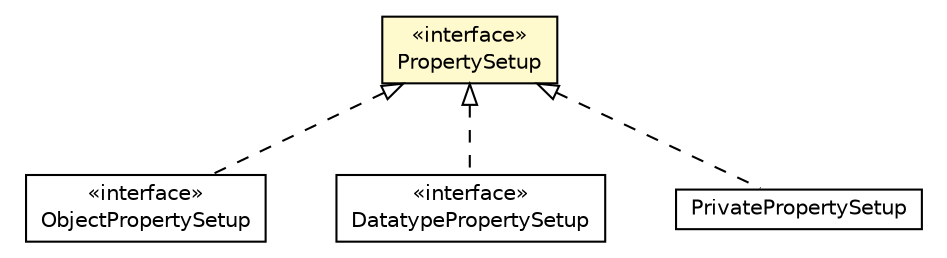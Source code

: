 #!/usr/local/bin/dot
#
# Class diagram 
# Generated by UMLGraph version R5_6-24-gf6e263 (http://www.umlgraph.org/)
#

digraph G {
	edge [fontname="Helvetica",fontsize=10,labelfontname="Helvetica",labelfontsize=10];
	node [fontname="Helvetica",fontsize=10,shape=plaintext];
	nodesep=0.25;
	ranksep=0.5;
	// org.universAAL.middleware.owl.ObjectPropertySetup
	c296253 [label=<<table title="org.universAAL.middleware.owl.ObjectPropertySetup" border="0" cellborder="1" cellspacing="0" cellpadding="2" port="p" href="../owl/ObjectPropertySetup.html">
		<tr><td><table border="0" cellspacing="0" cellpadding="1">
<tr><td align="center" balign="center"> &#171;interface&#187; </td></tr>
<tr><td align="center" balign="center"> ObjectPropertySetup </td></tr>
		</table></td></tr>
		</table>>, URL="../owl/ObjectPropertySetup.html", fontname="Helvetica", fontcolor="black", fontsize=10.0];
	// org.universAAL.middleware.owl.DatatypePropertySetup
	c296254 [label=<<table title="org.universAAL.middleware.owl.DatatypePropertySetup" border="0" cellborder="1" cellspacing="0" cellpadding="2" port="p" href="../owl/DatatypePropertySetup.html">
		<tr><td><table border="0" cellspacing="0" cellpadding="1">
<tr><td align="center" balign="center"> &#171;interface&#187; </td></tr>
<tr><td align="center" balign="center"> DatatypePropertySetup </td></tr>
		</table></td></tr>
		</table>>, URL="../owl/DatatypePropertySetup.html", fontname="Helvetica", fontcolor="black", fontsize=10.0];
	// org.universAAL.middleware.rdf.PropertySetup
	c296281 [label=<<table title="org.universAAL.middleware.rdf.PropertySetup" border="0" cellborder="1" cellspacing="0" cellpadding="2" port="p" bgcolor="lemonChiffon" href="./PropertySetup.html">
		<tr><td><table border="0" cellspacing="0" cellpadding="1">
<tr><td align="center" balign="center"> &#171;interface&#187; </td></tr>
<tr><td align="center" balign="center"> PropertySetup </td></tr>
		</table></td></tr>
		</table>>, URL="./PropertySetup.html", fontname="Helvetica", fontcolor="black", fontsize=10.0];
	// org.universAAL.middleware.rdf.Property.PrivatePropertySetup
	c296286 [label=<<table title="org.universAAL.middleware.rdf.Property.PrivatePropertySetup" border="0" cellborder="1" cellspacing="0" cellpadding="2" port="p" href="./Property.PrivatePropertySetup.html">
		<tr><td><table border="0" cellspacing="0" cellpadding="1">
<tr><td align="center" balign="center"> PrivatePropertySetup </td></tr>
		</table></td></tr>
		</table>>, URL="./Property.PrivatePropertySetup.html", fontname="Helvetica", fontcolor="black", fontsize=10.0];
	//org.universAAL.middleware.owl.ObjectPropertySetup implements org.universAAL.middleware.rdf.PropertySetup
	c296281:p -> c296253:p [dir=back,arrowtail=empty,style=dashed];
	//org.universAAL.middleware.owl.DatatypePropertySetup implements org.universAAL.middleware.rdf.PropertySetup
	c296281:p -> c296254:p [dir=back,arrowtail=empty,style=dashed];
	//org.universAAL.middleware.rdf.Property.PrivatePropertySetup implements org.universAAL.middleware.rdf.PropertySetup
	c296281:p -> c296286:p [dir=back,arrowtail=empty,style=dashed];
}

